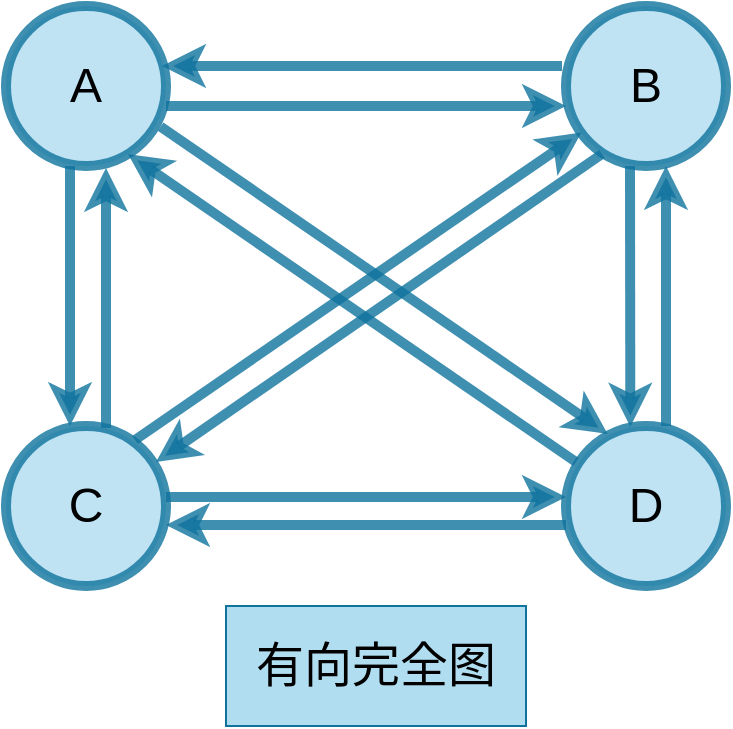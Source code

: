 <mxfile version="21.3.2" type="github">
  <diagram name="第 1 页" id="u5KUGt1_WBTlGuTNsJAg">
    <mxGraphModel dx="1379" dy="796" grid="1" gridSize="10" guides="1" tooltips="1" connect="1" arrows="1" fold="1" page="1" pageScale="1" pageWidth="827" pageHeight="1169" background="none" math="0" shadow="0">
      <root>
        <mxCell id="0" />
        <mxCell id="1" parent="0" />
        <mxCell id="BdLklPp7F2nc4_-LSeA5-5" value="&lt;font style=&quot;font-size: 24px;&quot;&gt;A&lt;/font&gt;" style="ellipse;whiteSpace=wrap;html=1;aspect=fixed;strokeWidth=5;strokeColor=#10739e;shadow=0;opacity=80;snapToPoint=1;fixDash=0;metaEdit=0;backgroundOutline=0;fillColor=#b1ddf0;" parent="1" vertex="1">
          <mxGeometry x="200" y="160" width="80" height="80" as="geometry" />
        </mxCell>
        <mxCell id="BdLklPp7F2nc4_-LSeA5-6" value="&lt;font style=&quot;font-size: 24px;&quot;&gt;D&lt;/font&gt;" style="ellipse;whiteSpace=wrap;html=1;aspect=fixed;strokeWidth=5;strokeColor=#10739e;shadow=0;opacity=80;snapToPoint=1;fixDash=0;metaEdit=0;backgroundOutline=0;fillColor=#b1ddf0;" parent="1" vertex="1">
          <mxGeometry x="480" y="370" width="80" height="80" as="geometry" />
        </mxCell>
        <mxCell id="BdLklPp7F2nc4_-LSeA5-7" value="&lt;font style=&quot;font-size: 24px;&quot;&gt;C&lt;/font&gt;" style="ellipse;whiteSpace=wrap;html=1;aspect=fixed;strokeWidth=5;strokeColor=#10739e;shadow=0;opacity=80;snapToPoint=1;fixDash=0;metaEdit=0;backgroundOutline=0;fillColor=#b1ddf0;" parent="1" vertex="1">
          <mxGeometry x="200" y="370" width="80" height="80" as="geometry" />
        </mxCell>
        <mxCell id="BdLklPp7F2nc4_-LSeA5-8" value="&lt;font style=&quot;font-size: 24px;&quot;&gt;B&lt;/font&gt;" style="ellipse;whiteSpace=wrap;html=1;aspect=fixed;strokeWidth=5;strokeColor=#10739e;shadow=0;opacity=80;snapToPoint=1;fixDash=0;metaEdit=0;backgroundOutline=0;fillColor=#b1ddf0;" parent="1" vertex="1">
          <mxGeometry x="480" y="160" width="80" height="80" as="geometry" />
        </mxCell>
        <mxCell id="BdLklPp7F2nc4_-LSeA5-9" value="" style="endArrow=none;html=1;rounded=0;exitX=1;exitY=0.5;exitDx=0;exitDy=0;entryX=0;entryY=0.5;entryDx=0;entryDy=0;strokeWidth=5;strokeColor=#10739e;shadow=0;opacity=80;snapToPoint=1;fixDash=0;metaEdit=0;backgroundOutline=0;endFill=0;startArrow=classic;startFill=1;fillColor=#b1ddf0;" parent="1" edge="1">
          <mxGeometry width="50" height="50" relative="1" as="geometry">
            <mxPoint x="278" y="190" as="sourcePoint" />
            <mxPoint x="478.0" y="190" as="targetPoint" />
            <Array as="points">
              <mxPoint x="338" y="190" />
            </Array>
          </mxGeometry>
        </mxCell>
        <mxCell id="BdLklPp7F2nc4_-LSeA5-10" value="" style="endArrow=classic;html=1;rounded=0;exitX=0.5;exitY=1;exitDx=0;exitDy=0;strokeWidth=5;strokeColor=#10739e;shadow=0;opacity=80;snapToPoint=1;fixDash=0;metaEdit=0;backgroundOutline=0;endFill=1;fillColor=#b1ddf0;" parent="1" edge="1">
          <mxGeometry width="50" height="50" relative="1" as="geometry">
            <mxPoint x="512" y="240" as="sourcePoint" />
            <mxPoint x="512.167" y="370.333" as="targetPoint" />
          </mxGeometry>
        </mxCell>
        <mxCell id="BdLklPp7F2nc4_-LSeA5-11" value="" style="endArrow=classic;html=1;rounded=0;exitX=0.5;exitY=1;exitDx=0;exitDy=0;entryX=0.5;entryY=0;entryDx=0;entryDy=0;strokeWidth=5;strokeColor=#10739e;shadow=0;opacity=80;snapToPoint=1;fixDash=0;metaEdit=0;backgroundOutline=0;endFill=1;fillColor=#b1ddf0;" parent="1" edge="1">
          <mxGeometry width="50" height="50" relative="1" as="geometry">
            <mxPoint x="232" y="240" as="sourcePoint" />
            <mxPoint x="232" y="370" as="targetPoint" />
          </mxGeometry>
        </mxCell>
        <mxCell id="BdLklPp7F2nc4_-LSeA5-12" value="" style="endArrow=classic;html=1;rounded=0;entryX=0;entryY=1;entryDx=0;entryDy=0;strokeWidth=5;strokeColor=#10739e;shadow=0;opacity=80;snapToPoint=1;fixDash=0;metaEdit=0;backgroundOutline=0;endFill=1;fillColor=#b1ddf0;" parent="1" edge="1">
          <mxGeometry width="50" height="50" relative="1" as="geometry">
            <mxPoint x="264.5" y="377" as="sourcePoint" />
            <mxPoint x="487.716" y="223.284" as="targetPoint" />
          </mxGeometry>
        </mxCell>
        <mxCell id="BdLklPp7F2nc4_-LSeA5-13" value="" style="endArrow=classic;html=1;rounded=0;exitX=1;exitY=1;exitDx=0;exitDy=0;strokeWidth=5;strokeColor=#10739e;shadow=0;opacity=80;snapToPoint=1;fixDash=0;metaEdit=0;backgroundOutline=0;endFill=1;fillColor=#b1ddf0;" parent="1" edge="1">
          <mxGeometry width="50" height="50" relative="1" as="geometry">
            <mxPoint x="277.284" y="220.284" as="sourcePoint" />
            <mxPoint x="500.833" y="374" as="targetPoint" />
          </mxGeometry>
        </mxCell>
        <mxCell id="BdLklPp7F2nc4_-LSeA5-14" value="" style="endArrow=classic;html=1;rounded=0;exitX=1;exitY=0.5;exitDx=0;exitDy=0;entryX=0;entryY=0.5;entryDx=0;entryDy=0;strokeWidth=5;strokeColor=#10739e;shadow=0;opacity=80;snapToPoint=1;fixDash=0;metaEdit=0;backgroundOutline=0;endFill=1;fillColor=#b1ddf0;" parent="1" edge="1">
          <mxGeometry width="50" height="50" relative="1" as="geometry">
            <mxPoint x="280" y="405.5" as="sourcePoint" />
            <mxPoint x="480" y="405.5" as="targetPoint" />
          </mxGeometry>
        </mxCell>
        <mxCell id="BdLklPp7F2nc4_-LSeA5-23" value="" style="endArrow=classic;html=1;rounded=0;exitX=1;exitY=0.5;exitDx=0;exitDy=0;entryX=0;entryY=0.5;entryDx=0;entryDy=0;strokeWidth=5;strokeColor=#10739e;shadow=0;opacity=80;snapToPoint=1;fixDash=0;metaEdit=0;backgroundOutline=0;endFill=1;edgeStyle=orthogonalEdgeStyle;curved=1;fillColor=#b1ddf0;" parent="1" edge="1">
          <mxGeometry width="50" height="50" relative="1" as="geometry">
            <mxPoint x="280" y="210" as="sourcePoint" />
            <mxPoint x="480" y="210" as="targetPoint" />
            <Array as="points">
              <mxPoint x="380" y="210.42" />
              <mxPoint x="380" y="210.42" />
            </Array>
          </mxGeometry>
        </mxCell>
        <mxCell id="BdLklPp7F2nc4_-LSeA5-24" value="" style="endArrow=none;html=1;rounded=0;exitX=0.5;exitY=1;exitDx=0;exitDy=0;entryX=0.5;entryY=0;entryDx=0;entryDy=0;strokeWidth=5;strokeColor=#10739e;shadow=0;opacity=80;snapToPoint=1;fixDash=0;metaEdit=0;backgroundOutline=0;endFill=0;startArrow=classic;startFill=1;fillColor=#b1ddf0;" parent="1" edge="1">
          <mxGeometry width="50" height="50" relative="1" as="geometry">
            <mxPoint x="250" y="241" as="sourcePoint" />
            <mxPoint x="250" y="371" as="targetPoint" />
          </mxGeometry>
        </mxCell>
        <mxCell id="BdLklPp7F2nc4_-LSeA5-25" value="" style="endArrow=none;html=1;rounded=0;exitX=0.5;exitY=1;exitDx=0;exitDy=0;strokeWidth=5;strokeColor=#10739e;shadow=0;opacity=80;snapToPoint=1;fixDash=0;metaEdit=0;backgroundOutline=0;endFill=0;startArrow=classic;startFill=1;fillColor=#b1ddf0;" parent="1" edge="1">
          <mxGeometry width="50" height="50" relative="1" as="geometry">
            <mxPoint x="530" y="240" as="sourcePoint" />
            <mxPoint x="530" y="370" as="targetPoint" />
          </mxGeometry>
        </mxCell>
        <mxCell id="BdLklPp7F2nc4_-LSeA5-26" value="" style="endArrow=none;html=1;rounded=0;exitX=1;exitY=1;exitDx=0;exitDy=0;strokeWidth=5;strokeColor=#10739e;shadow=0;opacity=80;snapToPoint=1;fixDash=0;metaEdit=0;backgroundOutline=0;endFill=0;startArrow=classic;startFill=1;fillColor=#b1ddf0;" parent="1" edge="1">
          <mxGeometry width="50" height="50" relative="1" as="geometry">
            <mxPoint x="261" y="234" as="sourcePoint" />
            <mxPoint x="485" y="388" as="targetPoint" />
          </mxGeometry>
        </mxCell>
        <mxCell id="BdLklPp7F2nc4_-LSeA5-27" value="" style="endArrow=none;html=1;rounded=0;entryX=0;entryY=1;entryDx=0;entryDy=0;strokeWidth=5;strokeColor=#10739e;shadow=0;opacity=80;snapToPoint=1;fixDash=0;metaEdit=0;backgroundOutline=0;endFill=0;startArrow=classic;startFill=1;fillColor=#b1ddf0;" parent="1" edge="1">
          <mxGeometry width="50" height="50" relative="1" as="geometry">
            <mxPoint x="275" y="388" as="sourcePoint" />
            <mxPoint x="498" y="234" as="targetPoint" />
          </mxGeometry>
        </mxCell>
        <mxCell id="BdLklPp7F2nc4_-LSeA5-28" value="" style="endArrow=none;html=1;rounded=0;exitX=1;exitY=0.5;exitDx=0;exitDy=0;entryX=0;entryY=0.5;entryDx=0;entryDy=0;strokeWidth=5;strokeColor=#10739e;shadow=0;opacity=80;snapToPoint=1;fixDash=0;metaEdit=0;backgroundOutline=0;endFill=0;startArrow=classic;startFill=1;fillColor=#b1ddf0;" parent="1" edge="1">
          <mxGeometry width="50" height="50" relative="1" as="geometry">
            <mxPoint x="280" y="419.5" as="sourcePoint" />
            <mxPoint x="480" y="419.5" as="targetPoint" />
          </mxGeometry>
        </mxCell>
        <mxCell id="s-IyU8hz8NU885-jBwz9-1" value="&lt;font style=&quot;font-size: 24px;&quot;&gt;有向完全图&lt;/font&gt;" style="rounded=0;whiteSpace=wrap;html=1;fillColor=#b1ddf0;strokeColor=#10739e;" vertex="1" parent="1">
          <mxGeometry x="310" y="460" width="150" height="60" as="geometry" />
        </mxCell>
      </root>
    </mxGraphModel>
  </diagram>
</mxfile>
